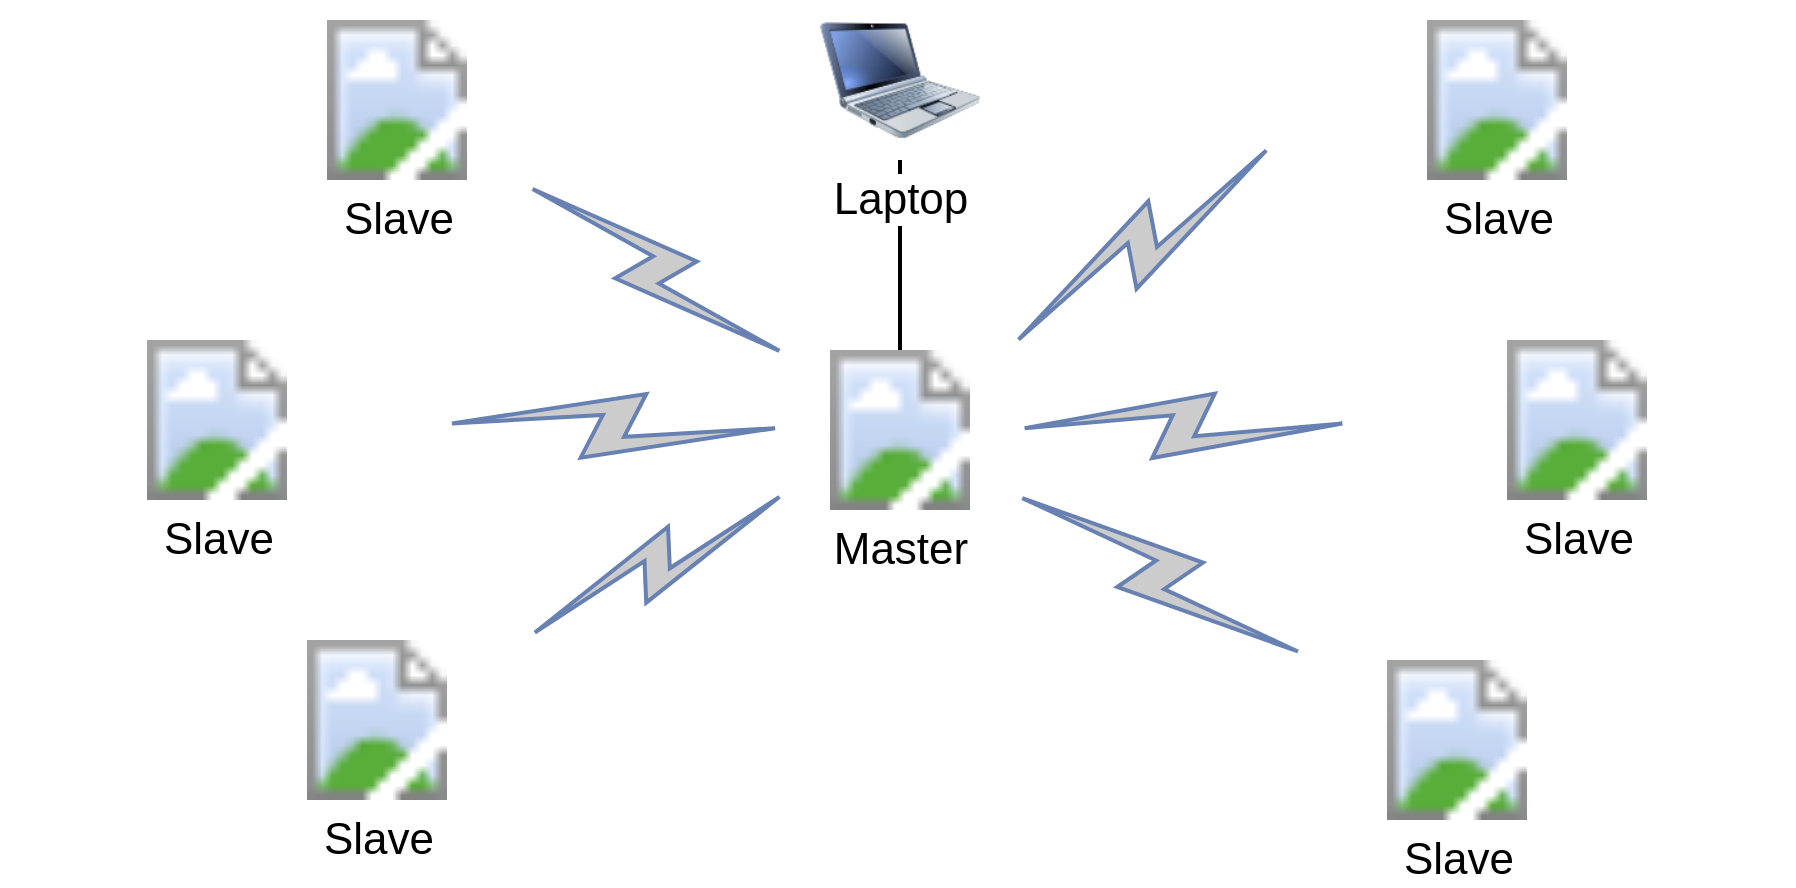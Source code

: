 <mxfile version="13.5.5" type="device"><diagram name="Page-1" id="55a83fd1-7818-8e21-69c5-c3457e3827bb"><mxGraphModel dx="1422" dy="713" grid="1" gridSize="10" guides="1" tooltips="1" connect="1" arrows="1" fold="1" page="1" pageScale="1" pageWidth="1100" pageHeight="850" background="#ffffff" math="0" shadow="0"><root><mxCell id="0"/><mxCell id="1" parent="0"/><mxCell id="69ecfefc5c41e42c-18" style="edgeStyle=none;rounded=0;html=1;labelBackgroundColor=none;endArrow=none;strokeWidth=2;fontFamily=Verdana;fontSize=22" parent="1" source="69ecfefc5c41e42c-1" edge="1"><mxGeometry relative="1" as="geometry"><mxPoint x="510" y="370" as="targetPoint"/></mxGeometry></mxCell><mxCell id="69ecfefc5c41e42c-1" value="Master" style="image;html=1;labelBackgroundColor=#ffffff;image=https://file-service.nuernbergmesse.de/binaries/productlogo/embwld20/de/10197979/v617965885_w800.jpg;rounded=1;shadow=0;comic=0;strokeWidth=2;fontSize=22" parent="1" vertex="1"><mxGeometry x="456.5" y="465" width="107" height="80" as="geometry"/></mxCell><mxCell id="69ecfefc5c41e42c-5" value="Slave" style="image;html=1;labelBackgroundColor=#ffffff;image=https://ch.farnell.com/productimages/standard/de_DE/2902521-40.jpg;rounded=1;shadow=0;comic=0;strokeWidth=2;fontSize=22" parent="1" vertex="1"><mxGeometry x="60" y="460" width="217" height="80" as="geometry"/></mxCell><mxCell id="69ecfefc5c41e42c-6" value="Slave" style="image;html=1;labelBackgroundColor=#ffffff;image=https://ch.farnell.com/productimages/standard/de_DE/2902521-40.jpg;rounded=1;shadow=0;comic=0;strokeWidth=2;fontSize=22" parent="1" vertex="1"><mxGeometry x="150" y="300" width="217" height="80" as="geometry"/></mxCell><mxCell id="69ecfefc5c41e42c-7" value="Slave" style="image;html=1;labelBackgroundColor=#ffffff;image=https://ch.farnell.com/productimages/standard/de_DE/2902521-40.jpg;rounded=1;shadow=0;comic=0;strokeWidth=2;fontSize=22" parent="1" vertex="1"><mxGeometry x="680" y="620" width="217" height="80" as="geometry"/></mxCell><mxCell id="69ecfefc5c41e42c-8" value="Slave" style="image;html=1;labelBackgroundColor=#ffffff;image=https://ch.farnell.com/productimages/standard/de_DE/2902521-40.jpg;rounded=1;shadow=0;comic=0;strokeWidth=2;fontSize=22" parent="1" vertex="1"><mxGeometry x="740" y="460" width="217" height="80" as="geometry"/></mxCell><mxCell id="69ecfefc5c41e42c-10" value="Slave" style="image;html=1;labelBackgroundColor=#ffffff;image=https://ch.farnell.com/productimages/standard/de_DE/2902521-40.jpg;rounded=1;shadow=0;comic=0;strokeWidth=2;fontSize=22" parent="1" vertex="1"><mxGeometry x="140" y="610" width="217" height="80" as="geometry"/></mxCell><mxCell id="69ecfefc5c41e42c-11" value="" style="html=1;fillColor=#CCCCCC;strokeColor=#6881B3;gradientColor=none;gradientDirection=north;strokeWidth=2;shape=mxgraph.networks.comm_link_edge;html=1;labelBackgroundColor=none;endArrow=none;fontFamily=Verdana;fontSize=22;fontColor=#000000;" parent="1" source="69ecfefc5c41e42c-6" target="69ecfefc5c41e42c-1" edge="1"><mxGeometry width="100" height="100" relative="1" as="geometry"><mxPoint x="300" y="390" as="sourcePoint"/><mxPoint x="400" y="290" as="targetPoint"/></mxGeometry></mxCell><mxCell id="69ecfefc5c41e42c-12" value="" style="html=1;fillColor=#CCCCCC;strokeColor=#6881B3;gradientColor=none;gradientDirection=north;strokeWidth=2;shape=mxgraph.networks.comm_link_edge;html=1;labelBackgroundColor=none;endArrow=none;fontFamily=Verdana;fontSize=22;fontColor=#000000;fontStyle=1" parent="1" source="69ecfefc5c41e42c-5" target="69ecfefc5c41e42c-1" edge="1"><mxGeometry width="100" height="100" relative="1" as="geometry"><mxPoint x="320" y="481.957" as="sourcePoint"/><mxPoint x="470" y="508.043" as="targetPoint"/></mxGeometry></mxCell><mxCell id="69ecfefc5c41e42c-13" value="" style="html=1;fillColor=#CCCCCC;strokeColor=#6881B3;gradientColor=none;gradientDirection=north;strokeWidth=2;shape=mxgraph.networks.comm_link_edge;html=1;labelBackgroundColor=none;endArrow=none;fontFamily=Verdana;fontSize=22;fontColor=#000000;" parent="1" source="69ecfefc5c41e42c-10" target="69ecfefc5c41e42c-1" edge="1"><mxGeometry width="100" height="100" relative="1" as="geometry"><mxPoint x="330" y="491.957" as="sourcePoint"/><mxPoint x="480" y="518.043" as="targetPoint"/></mxGeometry></mxCell><mxCell id="69ecfefc5c41e42c-15" value="" style="html=1;fillColor=#CCCCCC;strokeColor=#6881B3;gradientColor=none;gradientDirection=north;strokeWidth=2;shape=mxgraph.networks.comm_link_edge;html=1;labelBackgroundColor=none;endArrow=none;fontFamily=Verdana;fontSize=22;fontColor=#000000;" parent="1" source="69ecfefc5c41e42c-7" target="69ecfefc5c41e42c-1" edge="1"><mxGeometry width="100" height="100" relative="1" as="geometry"><mxPoint x="350" y="511.957" as="sourcePoint"/><mxPoint x="500" y="538.043" as="targetPoint"/></mxGeometry></mxCell><mxCell id="69ecfefc5c41e42c-16" value="" style="html=1;fillColor=#CCCCCC;strokeColor=#6881B3;gradientColor=none;gradientDirection=north;strokeWidth=2;shape=mxgraph.networks.comm_link_edge;html=1;labelBackgroundColor=none;endArrow=none;fontFamily=Verdana;fontSize=22;fontColor=#000000;" parent="1" source="69ecfefc5c41e42c-8" target="69ecfefc5c41e42c-1" edge="1"><mxGeometry width="100" height="100" relative="1" as="geometry"><mxPoint x="360" y="521.957" as="sourcePoint"/><mxPoint x="510" y="548.043" as="targetPoint"/></mxGeometry></mxCell><mxCell id="69ecfefc5c41e42c-17" value="" style="html=1;fillColor=#CCCCCC;strokeColor=#6881B3;gradientColor=none;gradientDirection=north;strokeWidth=2;shape=mxgraph.networks.comm_link_edge;html=1;labelBackgroundColor=none;endArrow=none;fontFamily=Verdana;fontSize=22;fontColor=#000000;exitX=0;exitY=0.75;exitDx=0;exitDy=0;" parent="1" source="WGKD4oYHV7RVaaBmKp3c-4" target="69ecfefc5c41e42c-1" edge="1"><mxGeometry width="100" height="100" relative="1" as="geometry"><mxPoint x="760" y="447.029" as="sourcePoint"/><mxPoint x="520" y="558.043" as="targetPoint"/></mxGeometry></mxCell><mxCell id="WGKD4oYHV7RVaaBmKp3c-1" value="Laptop" style="image;html=1;labelBackgroundColor=#ffffff;image=img/lib/clip_art/computers/Netbook_128x128.png;rounded=1;shadow=0;comic=0;strokeColor=#000000;strokeWidth=2;fillColor=#FFFFFF;fontSize=22;fontColor=#000000;" vertex="1" parent="1"><mxGeometry x="470" y="290" width="80" height="80" as="geometry"/></mxCell><mxCell id="WGKD4oYHV7RVaaBmKp3c-4" value="Slave" style="image;html=1;labelBackgroundColor=#ffffff;image=https://ch.farnell.com/productimages/standard/de_DE/2902521-40.jpg;rounded=1;shadow=0;comic=0;strokeWidth=2;fontSize=22" vertex="1" parent="1"><mxGeometry x="700" y="300" width="217" height="80" as="geometry"/></mxCell></root></mxGraphModel></diagram></mxfile>